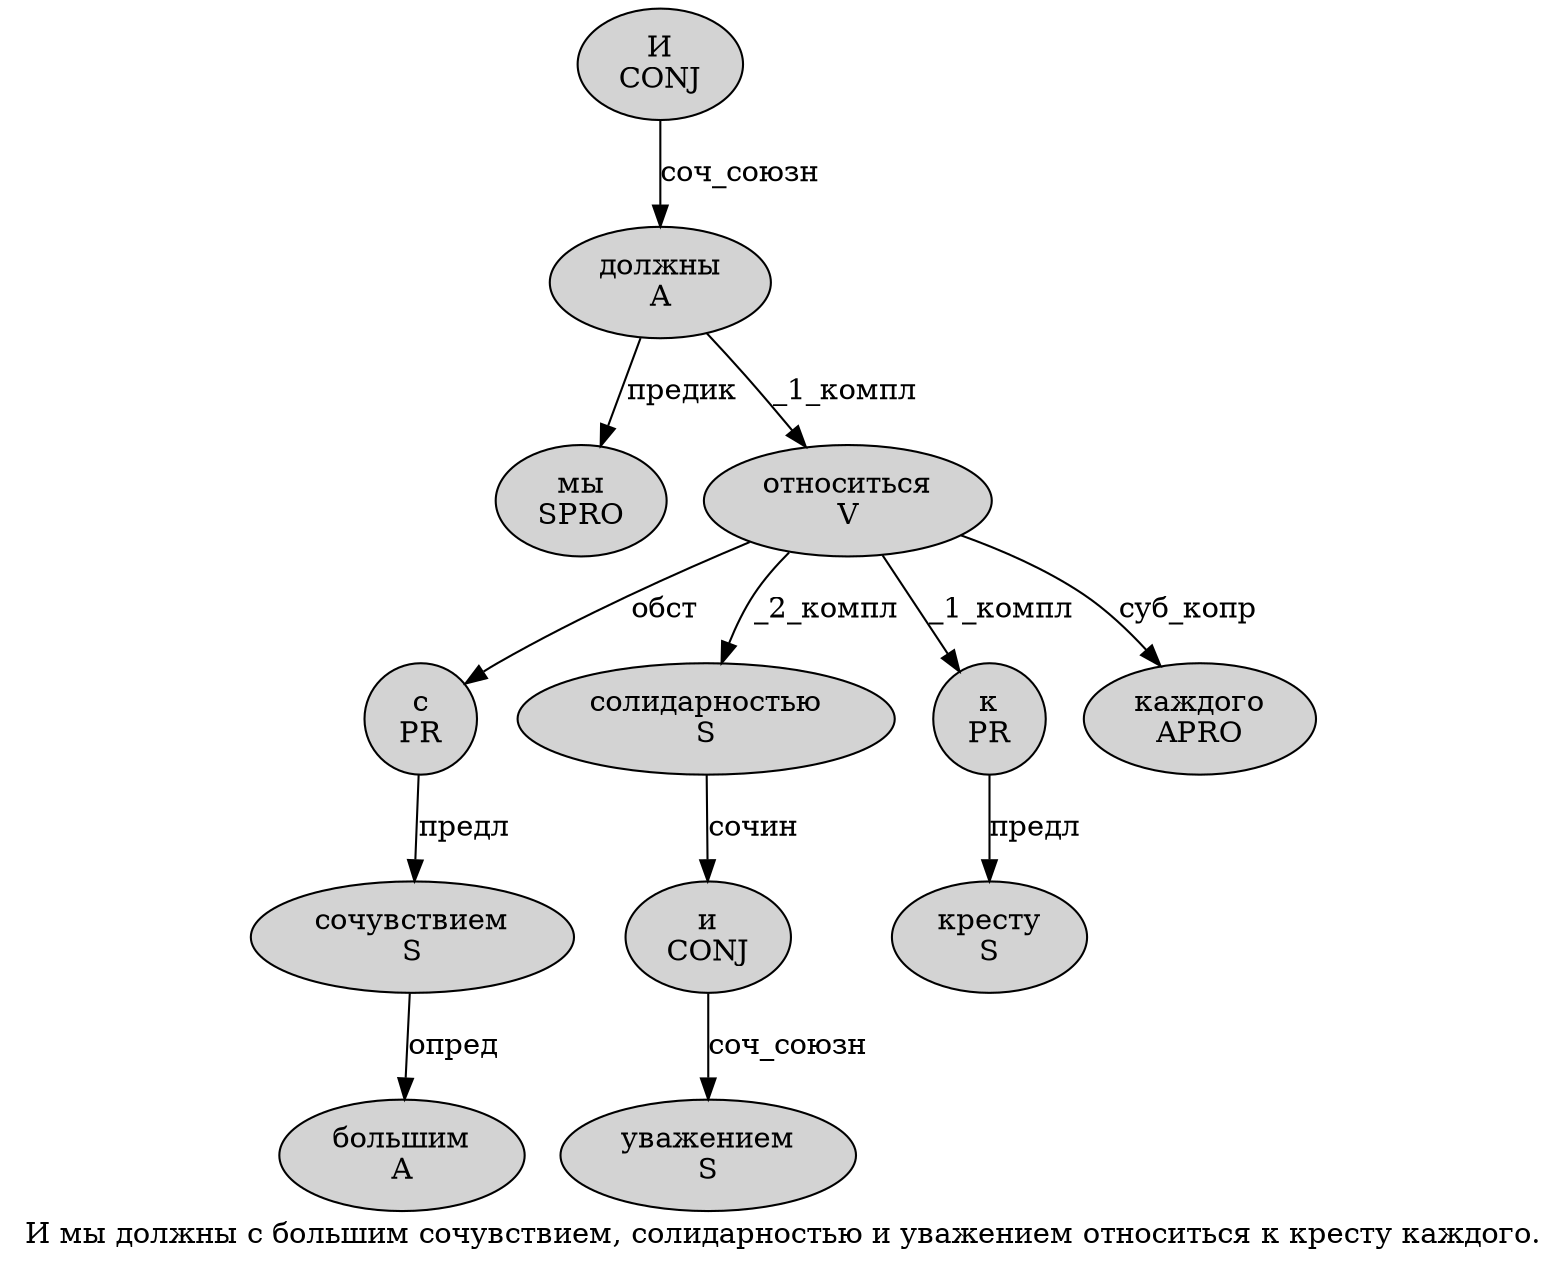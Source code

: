 digraph SENTENCE_651 {
	graph [label="И мы должны с большим сочувствием, солидарностью и уважением относиться к кресту каждого."]
	node [style=filled]
		0 [label="И
CONJ" color="" fillcolor=lightgray penwidth=1 shape=ellipse]
		1 [label="мы
SPRO" color="" fillcolor=lightgray penwidth=1 shape=ellipse]
		2 [label="должны
A" color="" fillcolor=lightgray penwidth=1 shape=ellipse]
		3 [label="с
PR" color="" fillcolor=lightgray penwidth=1 shape=ellipse]
		4 [label="большим
A" color="" fillcolor=lightgray penwidth=1 shape=ellipse]
		5 [label="сочувствием
S" color="" fillcolor=lightgray penwidth=1 shape=ellipse]
		7 [label="солидарностью
S" color="" fillcolor=lightgray penwidth=1 shape=ellipse]
		8 [label="и
CONJ" color="" fillcolor=lightgray penwidth=1 shape=ellipse]
		9 [label="уважением
S" color="" fillcolor=lightgray penwidth=1 shape=ellipse]
		10 [label="относиться
V" color="" fillcolor=lightgray penwidth=1 shape=ellipse]
		11 [label="к
PR" color="" fillcolor=lightgray penwidth=1 shape=ellipse]
		12 [label="кресту
S" color="" fillcolor=lightgray penwidth=1 shape=ellipse]
		13 [label="каждого
APRO" color="" fillcolor=lightgray penwidth=1 shape=ellipse]
			2 -> 1 [label="предик"]
			2 -> 10 [label="_1_компл"]
			10 -> 3 [label="обст"]
			10 -> 7 [label="_2_компл"]
			10 -> 11 [label="_1_компл"]
			10 -> 13 [label="суб_копр"]
			8 -> 9 [label="соч_союзн"]
			3 -> 5 [label="предл"]
			7 -> 8 [label="сочин"]
			5 -> 4 [label="опред"]
			0 -> 2 [label="соч_союзн"]
			11 -> 12 [label="предл"]
}